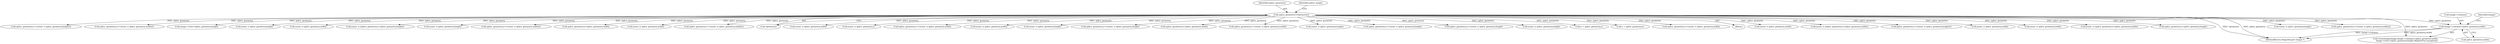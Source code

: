 digraph "0_ImageMagick_7b1cf5784b5bcd85aa9293ecf56769f68c037231@pointer" {
"1000168" [label="(Call,image->columns+splice_geometry.width)"];
"1000160" [label="(Call,splice_geometry=(*geometry))"];
"1000403" [label="(Call,(ssize_t) splice_geometry.height)"];
"1000367" [label="(Call,splice_geometry.x+=(ssize_t) splice_geometry.width/2)"];
"1001142" [label="(MethodReturn,MagickExport Image *)"];
"1000341" [label="(Call,splice_geometry.y+=(ssize_t) splice_geometry.height/2)"];
"1000267" [label="(Call,splice_geometry.x+=(ssize_t) splice_geometry.width/2)"];
"1000175" [label="(Call,image->rows+splice_geometry.height)"];
"1000359" [label="(Call,(ssize_t) splice_geometry.height)"];
"1000161" [label="(Identifier,splice_geometry)"];
"1000336" [label="(Call,(ssize_t) splice_geometry.width)"];
"1000764" [label="(Call,(ssize_t) (splice_geometry.y+splice_geometry.height))"];
"1000165" [label="(Identifier,splice_image)"];
"1000323" [label="(Call,(ssize_t) splice_geometry.height)"];
"1000293" [label="(Call,splice_geometry.y+=(ssize_t) splice_geometry.width/2)"];
"1000169" [label="(Call,image->columns)"];
"1000965" [label="(Call,splice_geometry.x+splice_geometry.width)"];
"1000160" [label="(Call,splice_geometry=(*geometry))"];
"1000298" [label="(Call,(ssize_t) splice_geometry.width)"];
"1000307" [label="(Call,splice_geometry.x+=(ssize_t) splice_geometry.width/2)"];
"1000172" [label="(Call,splice_geometry.width)"];
"1000162" [label="(Call,*geometry)"];
"1000394" [label="(Call,(ssize_t) splice_geometry.width)"];
"1000431" [label="(Call,(ssize_t) splice_geometry.y)"];
"1000281" [label="(Call,splice_geometry.x+=(ssize_t) splice_geometry.width)"];
"1000312" [label="(Call,(ssize_t) splice_geometry.width)"];
"1000798" [label="(Call,(ssize_t) splice_geometry.height)"];
"1000399" [label="(Call,splice_geometry.y+=(ssize_t) splice_geometry.height)"];
"1000602" [label="(Call,splice_geometry.x+splice_geometry.width)"];
"1000390" [label="(Call,splice_geometry.x+=(ssize_t) splice_geometry.width)"];
"1000346" [label="(Call,(ssize_t) splice_geometry.height)"];
"1000168" [label="(Call,image->columns+splice_geometry.width)"];
"1000166" [label="(Call,CloneImage(image,image->columns+splice_geometry.width,\n    image->rows+splice_geometry.height,MagickTrue,exception))"];
"1000378" [label="(Call,splice_geometry.y+=(ssize_t) splice_geometry.height)"];
"1000355" [label="(Call,splice_geometry.y+=(ssize_t) splice_geometry.height)"];
"1000382" [label="(Call,(ssize_t) splice_geometry.height)"];
"1000853" [label="(Call,x < splice_geometry.x)"];
"1000490" [label="(Call,x < splice_geometry.x)"];
"1000332" [label="(Call,splice_geometry.x+=(ssize_t) splice_geometry.width)"];
"1000107" [label="(Block,)"];
"1000272" [label="(Call,(ssize_t) splice_geometry.width)"];
"1000963" [label="(Call,(ssize_t) (splice_geometry.x+splice_geometry.width))"];
"1000318" [label="(Call,splice_geometry.y+=(ssize_t) splice_geometry.height/2)"];
"1000372" [label="(Call,(ssize_t) splice_geometry.width)"];
"1000177" [label="(Identifier,image)"];
"1000285" [label="(Call,(ssize_t) splice_geometry.width)"];
"1000600" [label="(Call,(ssize_t) (splice_geometry.x+splice_geometry.width))"];
"1000766" [label="(Call,splice_geometry.y+splice_geometry.height)"];
"1000168" -> "1000166"  [label="AST: "];
"1000168" -> "1000172"  [label="CFG: "];
"1000169" -> "1000168"  [label="AST: "];
"1000172" -> "1000168"  [label="AST: "];
"1000177" -> "1000168"  [label="CFG: "];
"1000168" -> "1001142"  [label="DDG: splice_geometry.width"];
"1000168" -> "1001142"  [label="DDG: image->columns"];
"1000160" -> "1000168"  [label="DDG: splice_geometry"];
"1000160" -> "1000107"  [label="AST: "];
"1000160" -> "1000162"  [label="CFG: "];
"1000161" -> "1000160"  [label="AST: "];
"1000162" -> "1000160"  [label="AST: "];
"1000165" -> "1000160"  [label="CFG: "];
"1000160" -> "1001142"  [label="DDG: *geometry"];
"1000160" -> "1001142"  [label="DDG: splice_geometry"];
"1000160" -> "1000166"  [label="DDG: splice_geometry"];
"1000160" -> "1000175"  [label="DDG: splice_geometry"];
"1000160" -> "1000267"  [label="DDG: splice_geometry"];
"1000160" -> "1000272"  [label="DDG: splice_geometry"];
"1000160" -> "1000281"  [label="DDG: splice_geometry"];
"1000160" -> "1000285"  [label="DDG: splice_geometry"];
"1000160" -> "1000293"  [label="DDG: splice_geometry"];
"1000160" -> "1000298"  [label="DDG: splice_geometry"];
"1000160" -> "1000307"  [label="DDG: splice_geometry"];
"1000160" -> "1000312"  [label="DDG: splice_geometry"];
"1000160" -> "1000318"  [label="DDG: splice_geometry"];
"1000160" -> "1000323"  [label="DDG: splice_geometry"];
"1000160" -> "1000332"  [label="DDG: splice_geometry"];
"1000160" -> "1000336"  [label="DDG: splice_geometry"];
"1000160" -> "1000341"  [label="DDG: splice_geometry"];
"1000160" -> "1000346"  [label="DDG: splice_geometry"];
"1000160" -> "1000355"  [label="DDG: splice_geometry"];
"1000160" -> "1000359"  [label="DDG: splice_geometry"];
"1000160" -> "1000367"  [label="DDG: splice_geometry"];
"1000160" -> "1000372"  [label="DDG: splice_geometry"];
"1000160" -> "1000378"  [label="DDG: splice_geometry"];
"1000160" -> "1000382"  [label="DDG: splice_geometry"];
"1000160" -> "1000390"  [label="DDG: splice_geometry"];
"1000160" -> "1000394"  [label="DDG: splice_geometry"];
"1000160" -> "1000399"  [label="DDG: splice_geometry"];
"1000160" -> "1000403"  [label="DDG: splice_geometry"];
"1000160" -> "1000431"  [label="DDG: splice_geometry"];
"1000160" -> "1000490"  [label="DDG: splice_geometry"];
"1000160" -> "1000600"  [label="DDG: splice_geometry"];
"1000160" -> "1000602"  [label="DDG: splice_geometry"];
"1000160" -> "1000764"  [label="DDG: splice_geometry"];
"1000160" -> "1000766"  [label="DDG: splice_geometry"];
"1000160" -> "1000798"  [label="DDG: splice_geometry"];
"1000160" -> "1000853"  [label="DDG: splice_geometry"];
"1000160" -> "1000963"  [label="DDG: splice_geometry"];
"1000160" -> "1000965"  [label="DDG: splice_geometry"];
}
